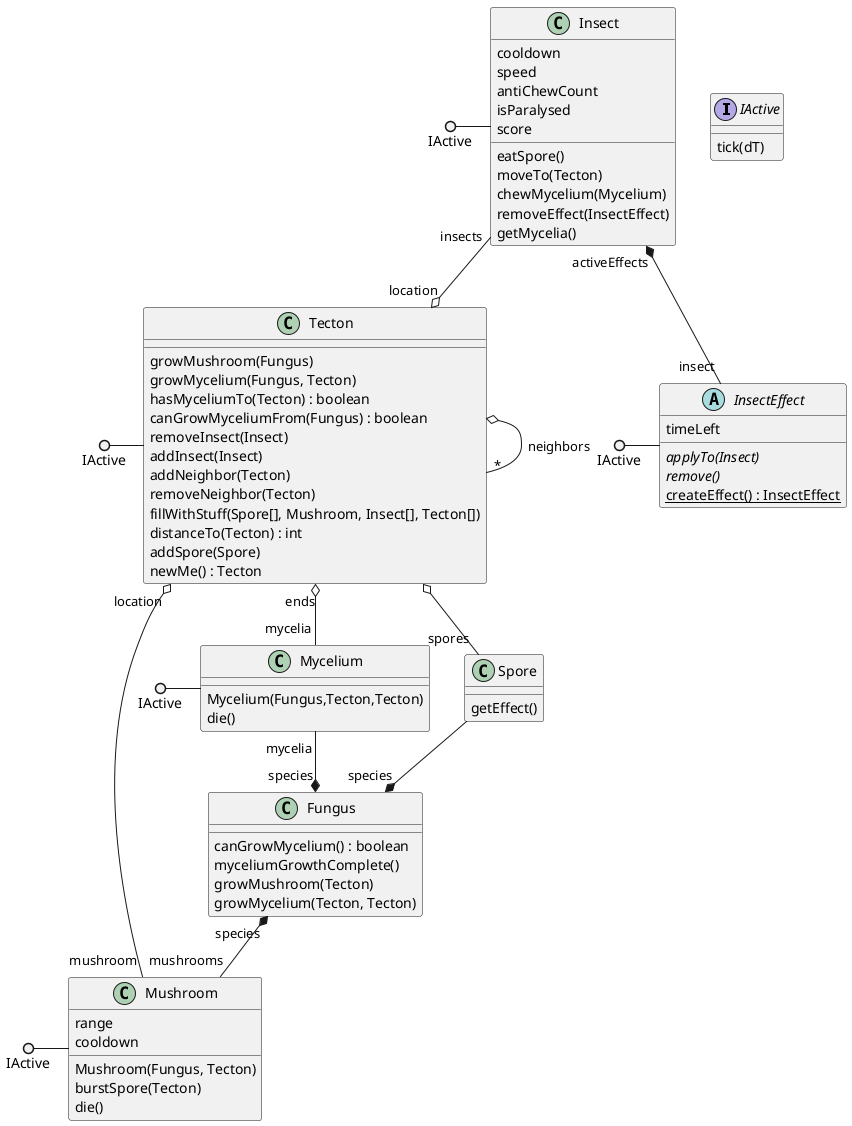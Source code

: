 @startuml classes
interface IActive {
    tick(dT)
}
class Tecton {
    growMushroom(Fungus)
    growMycelium(Fungus, Tecton)
    hasMyceliumTo(Tecton) : boolean
    canGrowMyceliumFrom(Fungus) : boolean
    removeInsect(Insect)
    addInsect(Insect)
    addNeighbor(Tecton)
    removeNeighbor(Tecton)
    fillWithStuff(Spore[], Mushroom, Insect[], Tecton[])
    distanceTo(Tecton) : int
    addSpore(Spore)
    newMe() : Tecton
}
class Fungus {
    canGrowMycelium() : boolean
    myceliumGrowthComplete()
    growMushroom(Tecton)
    growMycelium(Tecton, Tecton)
}
class Mycelium {
    Mycelium(Fungus,Tecton,Tecton)
    die()
}
class Mushroom {
    range
    cooldown
    Mushroom(Fungus, Tecton)
    burstSpore(Tecton)
    die()
}
class Spore {
    getEffect()
}
class Insect {
    cooldown
    speed
    antiChewCount
    isParalysed
    score
    eatSpore()
    moveTo(Tecton)
    chewMycelium(Mycelium)
    removeEffect(InsectEffect)
    getMycelia()
}
abstract InsectEffect {
    timeLeft
    {abstract} applyTo(Insect)
    {abstract} remove()
    {static} createEffect() : InsectEffect
}

IActive ()- Tecton
IActive ()- Mushroom
IActive ()- Mycelium
IActive ()- Insect
IActive ()- InsectEffect

Tecton o-- "*" Tecton : neighbors
Tecton "ends" o-- "mycelia" Mycelium
Tecton o-- "spores" Spore
Tecton "location" o-- "mushroom" Mushroom

Mycelium "mycelia" --* "species" Fungus
Insect "activeEffects" *-- "insect" InsectEffect
Insect "insects" --o "location" Tecton
Fungus "species" *-- "mushrooms" Mushroom
Spore --* "species" Fungus

@enduml